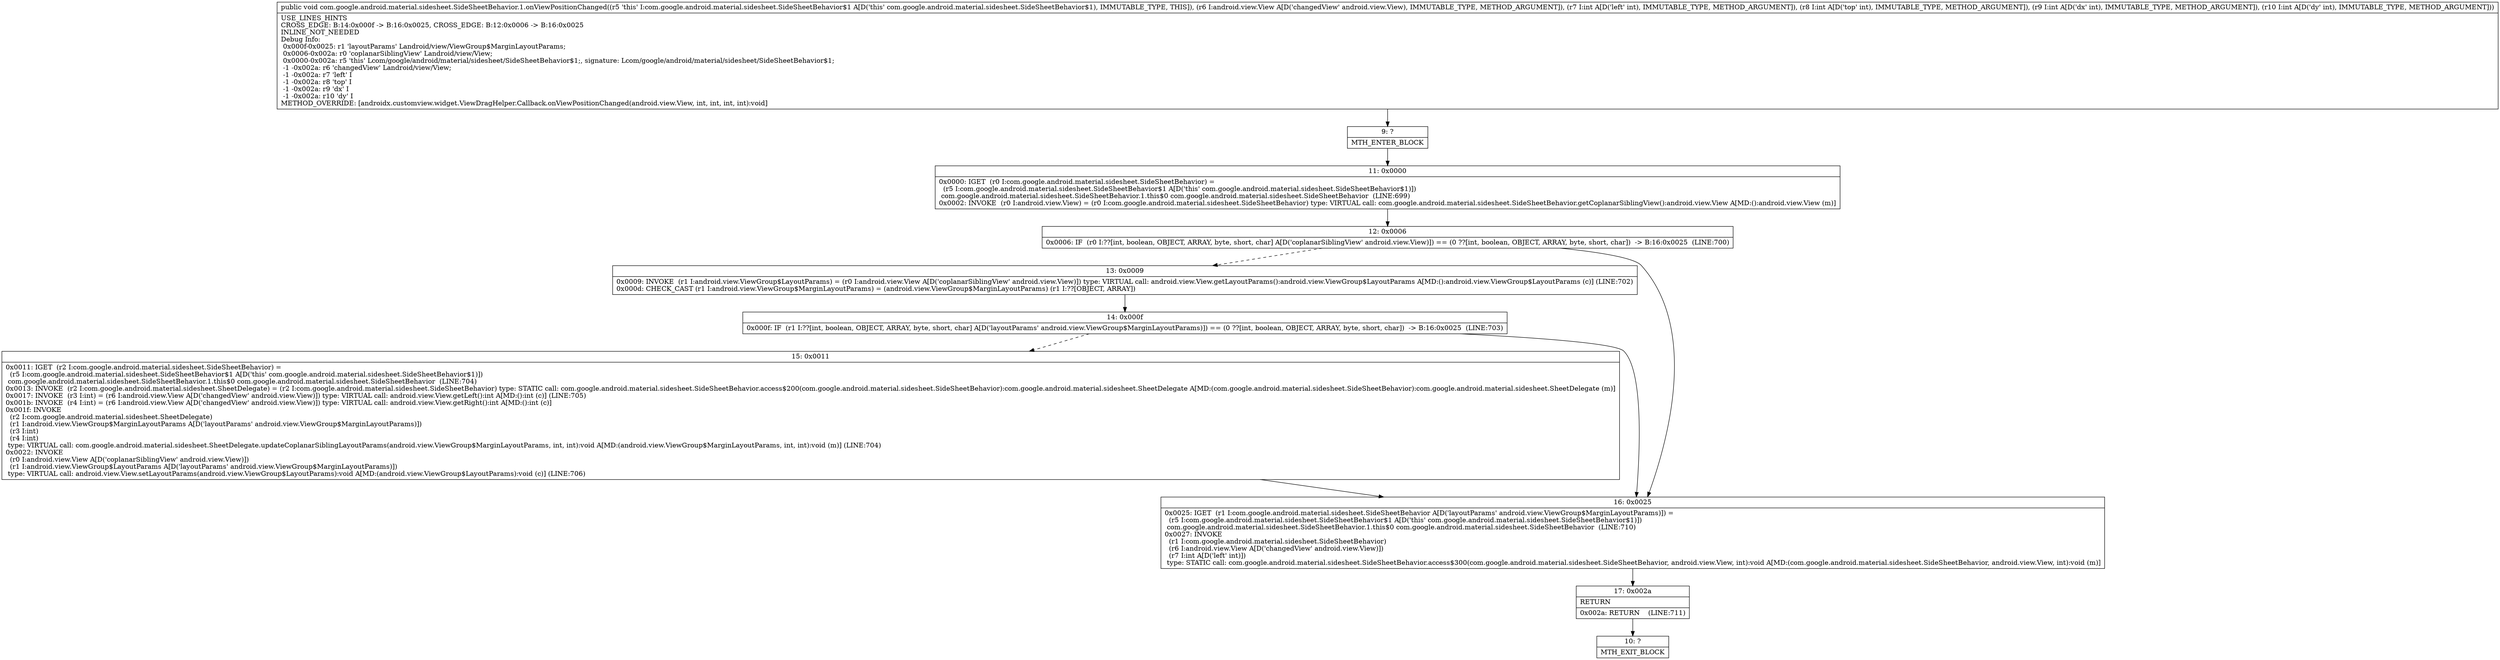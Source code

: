 digraph "CFG forcom.google.android.material.sidesheet.SideSheetBehavior.1.onViewPositionChanged(Landroid\/view\/View;IIII)V" {
Node_9 [shape=record,label="{9\:\ ?|MTH_ENTER_BLOCK\l}"];
Node_11 [shape=record,label="{11\:\ 0x0000|0x0000: IGET  (r0 I:com.google.android.material.sidesheet.SideSheetBehavior) = \l  (r5 I:com.google.android.material.sidesheet.SideSheetBehavior$1 A[D('this' com.google.android.material.sidesheet.SideSheetBehavior$1)])\l com.google.android.material.sidesheet.SideSheetBehavior.1.this$0 com.google.android.material.sidesheet.SideSheetBehavior  (LINE:699)\l0x0002: INVOKE  (r0 I:android.view.View) = (r0 I:com.google.android.material.sidesheet.SideSheetBehavior) type: VIRTUAL call: com.google.android.material.sidesheet.SideSheetBehavior.getCoplanarSiblingView():android.view.View A[MD:():android.view.View (m)]\l}"];
Node_12 [shape=record,label="{12\:\ 0x0006|0x0006: IF  (r0 I:??[int, boolean, OBJECT, ARRAY, byte, short, char] A[D('coplanarSiblingView' android.view.View)]) == (0 ??[int, boolean, OBJECT, ARRAY, byte, short, char])  \-\> B:16:0x0025  (LINE:700)\l}"];
Node_13 [shape=record,label="{13\:\ 0x0009|0x0009: INVOKE  (r1 I:android.view.ViewGroup$LayoutParams) = (r0 I:android.view.View A[D('coplanarSiblingView' android.view.View)]) type: VIRTUAL call: android.view.View.getLayoutParams():android.view.ViewGroup$LayoutParams A[MD:():android.view.ViewGroup$LayoutParams (c)] (LINE:702)\l0x000d: CHECK_CAST (r1 I:android.view.ViewGroup$MarginLayoutParams) = (android.view.ViewGroup$MarginLayoutParams) (r1 I:??[OBJECT, ARRAY]) \l}"];
Node_14 [shape=record,label="{14\:\ 0x000f|0x000f: IF  (r1 I:??[int, boolean, OBJECT, ARRAY, byte, short, char] A[D('layoutParams' android.view.ViewGroup$MarginLayoutParams)]) == (0 ??[int, boolean, OBJECT, ARRAY, byte, short, char])  \-\> B:16:0x0025  (LINE:703)\l}"];
Node_15 [shape=record,label="{15\:\ 0x0011|0x0011: IGET  (r2 I:com.google.android.material.sidesheet.SideSheetBehavior) = \l  (r5 I:com.google.android.material.sidesheet.SideSheetBehavior$1 A[D('this' com.google.android.material.sidesheet.SideSheetBehavior$1)])\l com.google.android.material.sidesheet.SideSheetBehavior.1.this$0 com.google.android.material.sidesheet.SideSheetBehavior  (LINE:704)\l0x0013: INVOKE  (r2 I:com.google.android.material.sidesheet.SheetDelegate) = (r2 I:com.google.android.material.sidesheet.SideSheetBehavior) type: STATIC call: com.google.android.material.sidesheet.SideSheetBehavior.access$200(com.google.android.material.sidesheet.SideSheetBehavior):com.google.android.material.sidesheet.SheetDelegate A[MD:(com.google.android.material.sidesheet.SideSheetBehavior):com.google.android.material.sidesheet.SheetDelegate (m)]\l0x0017: INVOKE  (r3 I:int) = (r6 I:android.view.View A[D('changedView' android.view.View)]) type: VIRTUAL call: android.view.View.getLeft():int A[MD:():int (c)] (LINE:705)\l0x001b: INVOKE  (r4 I:int) = (r6 I:android.view.View A[D('changedView' android.view.View)]) type: VIRTUAL call: android.view.View.getRight():int A[MD:():int (c)]\l0x001f: INVOKE  \l  (r2 I:com.google.android.material.sidesheet.SheetDelegate)\l  (r1 I:android.view.ViewGroup$MarginLayoutParams A[D('layoutParams' android.view.ViewGroup$MarginLayoutParams)])\l  (r3 I:int)\l  (r4 I:int)\l type: VIRTUAL call: com.google.android.material.sidesheet.SheetDelegate.updateCoplanarSiblingLayoutParams(android.view.ViewGroup$MarginLayoutParams, int, int):void A[MD:(android.view.ViewGroup$MarginLayoutParams, int, int):void (m)] (LINE:704)\l0x0022: INVOKE  \l  (r0 I:android.view.View A[D('coplanarSiblingView' android.view.View)])\l  (r1 I:android.view.ViewGroup$LayoutParams A[D('layoutParams' android.view.ViewGroup$MarginLayoutParams)])\l type: VIRTUAL call: android.view.View.setLayoutParams(android.view.ViewGroup$LayoutParams):void A[MD:(android.view.ViewGroup$LayoutParams):void (c)] (LINE:706)\l}"];
Node_16 [shape=record,label="{16\:\ 0x0025|0x0025: IGET  (r1 I:com.google.android.material.sidesheet.SideSheetBehavior A[D('layoutParams' android.view.ViewGroup$MarginLayoutParams)]) = \l  (r5 I:com.google.android.material.sidesheet.SideSheetBehavior$1 A[D('this' com.google.android.material.sidesheet.SideSheetBehavior$1)])\l com.google.android.material.sidesheet.SideSheetBehavior.1.this$0 com.google.android.material.sidesheet.SideSheetBehavior  (LINE:710)\l0x0027: INVOKE  \l  (r1 I:com.google.android.material.sidesheet.SideSheetBehavior)\l  (r6 I:android.view.View A[D('changedView' android.view.View)])\l  (r7 I:int A[D('left' int)])\l type: STATIC call: com.google.android.material.sidesheet.SideSheetBehavior.access$300(com.google.android.material.sidesheet.SideSheetBehavior, android.view.View, int):void A[MD:(com.google.android.material.sidesheet.SideSheetBehavior, android.view.View, int):void (m)]\l}"];
Node_17 [shape=record,label="{17\:\ 0x002a|RETURN\l|0x002a: RETURN    (LINE:711)\l}"];
Node_10 [shape=record,label="{10\:\ ?|MTH_EXIT_BLOCK\l}"];
MethodNode[shape=record,label="{public void com.google.android.material.sidesheet.SideSheetBehavior.1.onViewPositionChanged((r5 'this' I:com.google.android.material.sidesheet.SideSheetBehavior$1 A[D('this' com.google.android.material.sidesheet.SideSheetBehavior$1), IMMUTABLE_TYPE, THIS]), (r6 I:android.view.View A[D('changedView' android.view.View), IMMUTABLE_TYPE, METHOD_ARGUMENT]), (r7 I:int A[D('left' int), IMMUTABLE_TYPE, METHOD_ARGUMENT]), (r8 I:int A[D('top' int), IMMUTABLE_TYPE, METHOD_ARGUMENT]), (r9 I:int A[D('dx' int), IMMUTABLE_TYPE, METHOD_ARGUMENT]), (r10 I:int A[D('dy' int), IMMUTABLE_TYPE, METHOD_ARGUMENT]))  | USE_LINES_HINTS\lCROSS_EDGE: B:14:0x000f \-\> B:16:0x0025, CROSS_EDGE: B:12:0x0006 \-\> B:16:0x0025\lINLINE_NOT_NEEDED\lDebug Info:\l  0x000f\-0x0025: r1 'layoutParams' Landroid\/view\/ViewGroup$MarginLayoutParams;\l  0x0006\-0x002a: r0 'coplanarSiblingView' Landroid\/view\/View;\l  0x0000\-0x002a: r5 'this' Lcom\/google\/android\/material\/sidesheet\/SideSheetBehavior$1;, signature: Lcom\/google\/android\/material\/sidesheet\/SideSheetBehavior$1;\l  \-1 \-0x002a: r6 'changedView' Landroid\/view\/View;\l  \-1 \-0x002a: r7 'left' I\l  \-1 \-0x002a: r8 'top' I\l  \-1 \-0x002a: r9 'dx' I\l  \-1 \-0x002a: r10 'dy' I\lMETHOD_OVERRIDE: [androidx.customview.widget.ViewDragHelper.Callback.onViewPositionChanged(android.view.View, int, int, int, int):void]\l}"];
MethodNode -> Node_9;Node_9 -> Node_11;
Node_11 -> Node_12;
Node_12 -> Node_13[style=dashed];
Node_12 -> Node_16;
Node_13 -> Node_14;
Node_14 -> Node_15[style=dashed];
Node_14 -> Node_16;
Node_15 -> Node_16;
Node_16 -> Node_17;
Node_17 -> Node_10;
}

